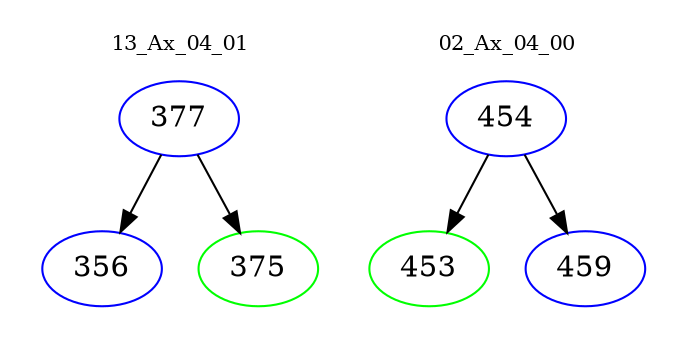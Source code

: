digraph{
subgraph cluster_0 {
color = white
label = "13_Ax_04_01";
fontsize=10;
T0_377 [label="377", color="blue"]
T0_377 -> T0_356 [color="black"]
T0_356 [label="356", color="blue"]
T0_377 -> T0_375 [color="black"]
T0_375 [label="375", color="green"]
}
subgraph cluster_1 {
color = white
label = "02_Ax_04_00";
fontsize=10;
T1_454 [label="454", color="blue"]
T1_454 -> T1_453 [color="black"]
T1_453 [label="453", color="green"]
T1_454 -> T1_459 [color="black"]
T1_459 [label="459", color="blue"]
}
}
